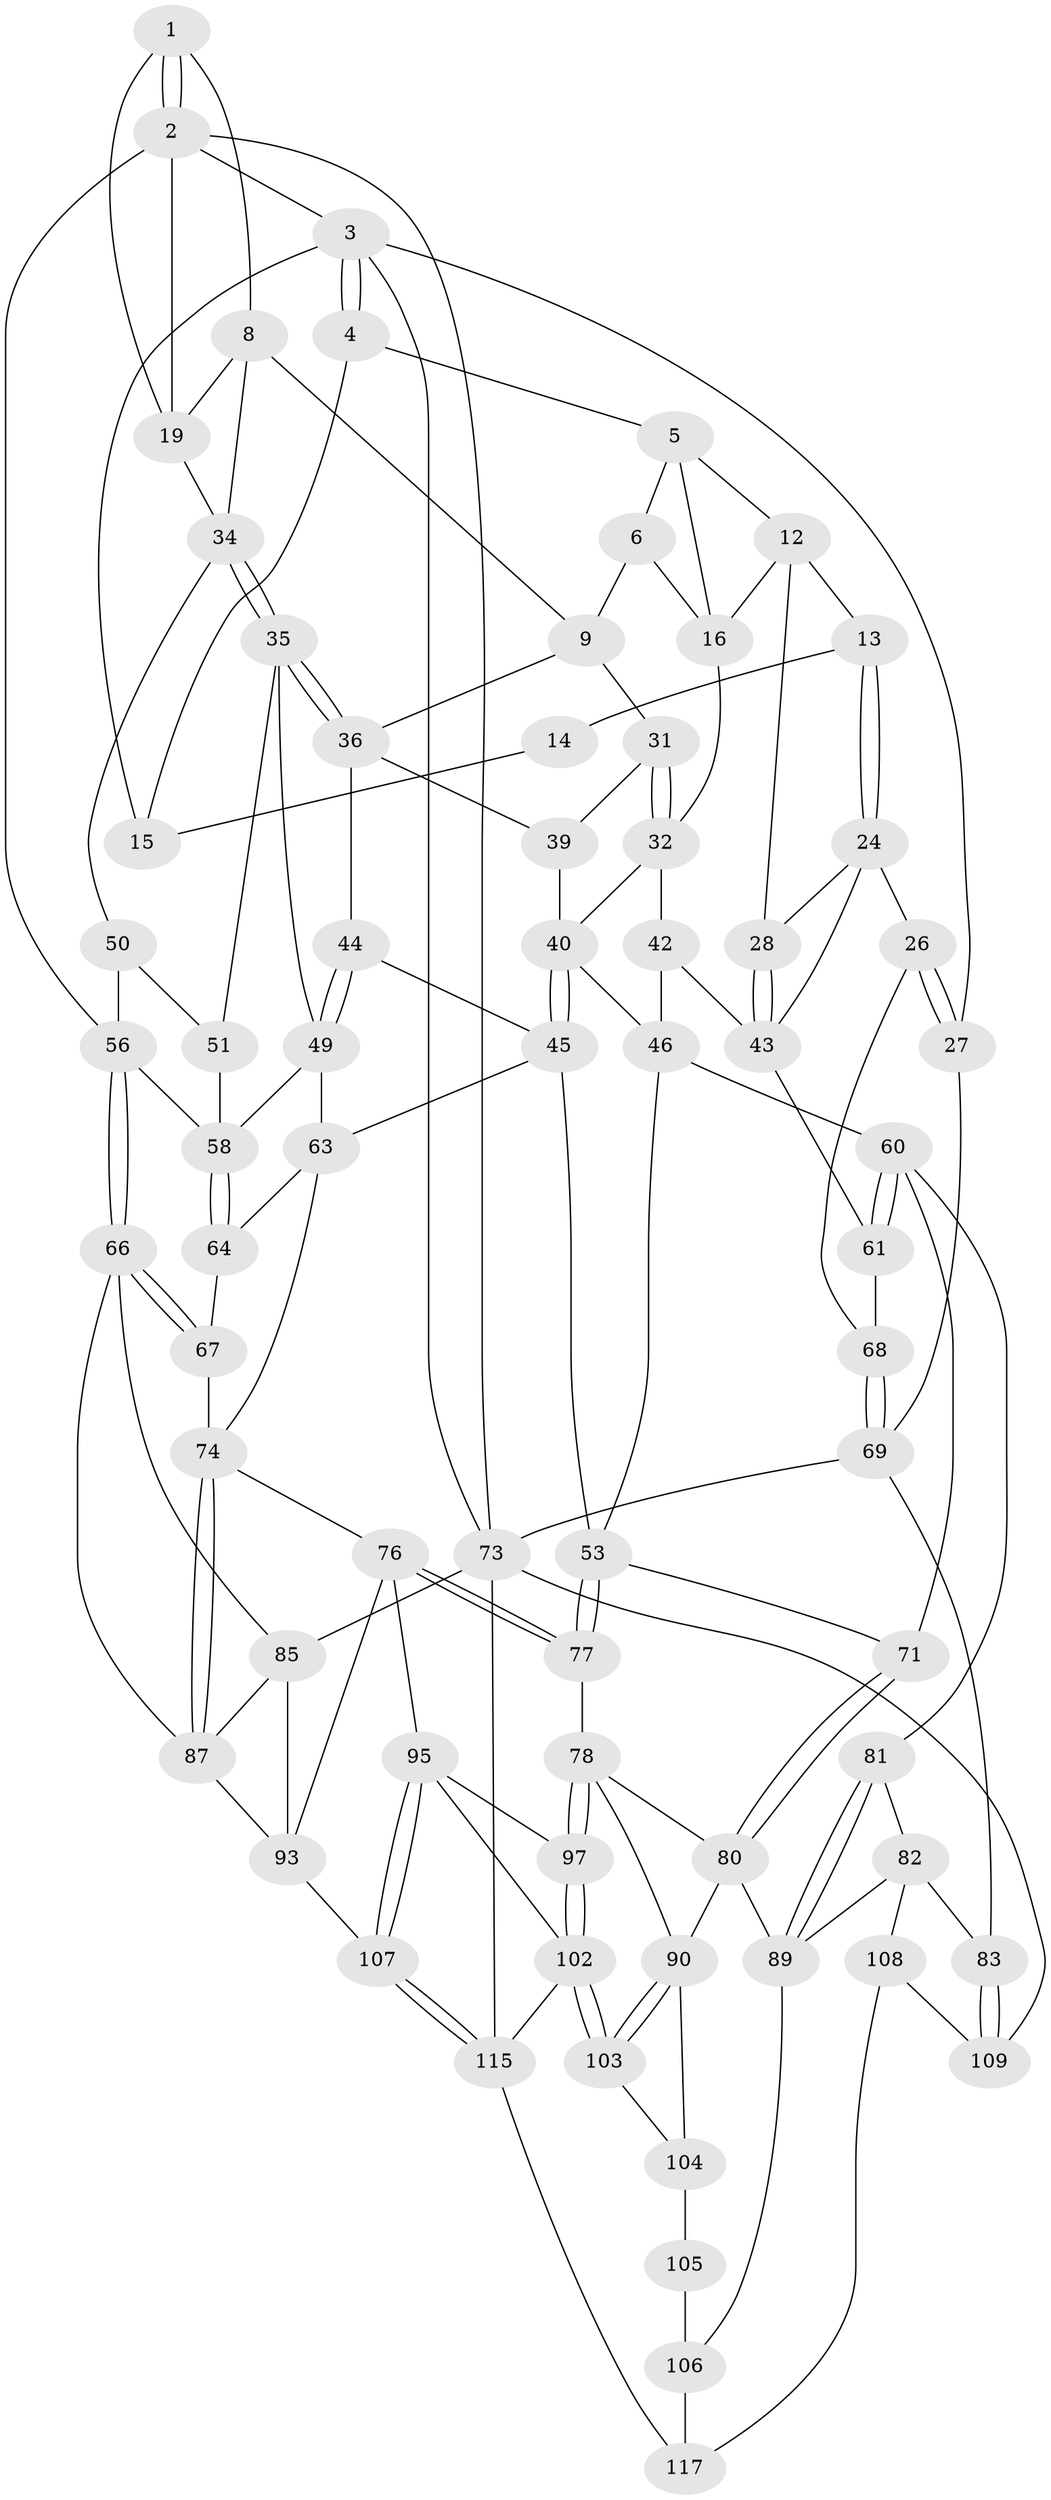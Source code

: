 // Generated by graph-tools (version 1.1) at 2025/24/03/03/25 07:24:34]
// undirected, 71 vertices, 154 edges
graph export_dot {
graph [start="1"]
  node [color=gray90,style=filled];
  1 [pos="+0.8013838652199601+0",super="+7"];
  2 [pos="+1+0",super="+18"];
  3 [pos="+0+0",super="+22"];
  4 [pos="+0.0696412114753525+0"];
  5 [pos="+0.3906495454546298+0",super="+11"];
  6 [pos="+0.41168336078027523+0",super="+10"];
  8 [pos="+0.738459056452496+0.10903459634603768",super="+29"];
  9 [pos="+0.7021309875553109+0.14259925188703465",super="+30"];
  12 [pos="+0.2195543371105901+0.13953409481124596",super="+23"];
  13 [pos="+0.16148803382724672+0.14721764450855065"];
  14 [pos="+0.1424542084371746+0.12238033999519424"];
  15 [pos="+0.1109804701120469+0.035336238074063685",super="+21"];
  16 [pos="+0.466136223930687+0.19837929775660543",super="+17"];
  19 [pos="+1+0.20741097802137445",super="+20"];
  24 [pos="+0.13054170866696302+0.2687310120338018",super="+25"];
  26 [pos="+0+0.3141200533424553"];
  27 [pos="+0+0.2907100990465402"];
  28 [pos="+0.3040902617639124+0.27994248079223477"];
  31 [pos="+0.5702828471479136+0.2636024300276739"];
  32 [pos="+0.5195272421317946+0.269171622769702",super="+33"];
  34 [pos="+0.8589869552754974+0.260978438245919",super="+37"];
  35 [pos="+0.8233126734347566+0.3176041759788773",super="+48"];
  36 [pos="+0.7097345820388974+0.247868824460398",super="+38"];
  39 [pos="+0.6187546536542616+0.2864529087821881"];
  40 [pos="+0.5854367088976133+0.3298953997771281",super="+41"];
  42 [pos="+0.408987182830894+0.370925561889102"];
  43 [pos="+0.3087159223604183+0.30363376907345063",super="+55"];
  44 [pos="+0.667802540725572+0.36679500740844273"];
  45 [pos="+0.6660157413049529+0.3689818577667966",super="+52"];
  46 [pos="+0.5154982596174197+0.4511409096494508",super="+47"];
  49 [pos="+0.8129406717431017+0.3835973087072866",super="+62"];
  50 [pos="+0.9333233716306225+0.3502367938313987"];
  51 [pos="+0.9165042995115131+0.3619691180393769"];
  53 [pos="+0.5518559127972048+0.49212128366050634",super="+54"];
  56 [pos="+1+0.4233080065913697",super="+57"];
  58 [pos="+0.9590413081471797+0.4347892361256495",super="+59"];
  60 [pos="+0.24035330344351788+0.5263562483057589",super="+72"];
  61 [pos="+0.23220188370285177+0.5112859787406339"];
  63 [pos="+0.8144267494030243+0.5211006269936799",super="+65"];
  64 [pos="+0.952904109957387+0.5487350342411974"];
  66 [pos="+1+0.5581923307686978",super="+86"];
  67 [pos="+0.9728469754718213+0.5524149672159315"];
  68 [pos="+0.0646481949616359+0.4748491768185844"];
  69 [pos="+0+0.6852459064415282",super="+70"];
  71 [pos="+0.43891487671544627+0.600718018539"];
  73 [pos="+0+1",super="+84"];
  74 [pos="+0.9586146017034646+0.6728989764259837",super="+75"];
  76 [pos="+0.7764412125169543+0.674156359240741",super="+94"];
  77 [pos="+0.6937283986713422+0.6588298576577128"];
  78 [pos="+0.5845297377902029+0.7117174999819237",super="+79"];
  80 [pos="+0.4405040576861363+0.6097671393748023",super="+88"];
  81 [pos="+0.21255951812148158+0.5773320486913753"];
  82 [pos="+0.0971140466818368+0.6660484984133487",super="+99"];
  83 [pos="+0+0.6889204821034001"];
  85 [pos="+1+1",super="+100"];
  87 [pos="+1+0.7099534957182954",super="+92"];
  89 [pos="+0.2892656932114153+0.7550167490614711",super="+98"];
  90 [pos="+0.4796829589097256+0.8077773318611176",super="+91"];
  93 [pos="+0.8866893598979544+0.7487953484859988",super="+101"];
  95 [pos="+0.755187499212464+0.800140787700711",super="+96"];
  97 [pos="+0.6265040345411307+0.8240383720566496"];
  102 [pos="+0.5470186270582832+0.903345734367426",super="+114"];
  103 [pos="+0.5239358963203486+0.8793216431044015"];
  104 [pos="+0.3740803918326703+0.8307174823737546",super="+111"];
  105 [pos="+0.3720692728950588+0.8311902621165037",super="+112"];
  106 [pos="+0.33892709516482955+0.8314453355569714",super="+113"];
  107 [pos="+0.8313088147943294+0.8876894919827315"];
  108 [pos="+0.18459106192325994+0.9317930181220496",super="+118"];
  109 [pos="+0.048992718141458905+0.8082982327175089",super="+110"];
  115 [pos="+0.6650578234619288+1",super="+116"];
  117 [pos="+0.34061717446477413+1"];
  1 -- 2;
  1 -- 2;
  1 -- 8;
  1 -- 19;
  2 -- 3;
  2 -- 56;
  2 -- 19;
  2 -- 73;
  3 -- 4;
  3 -- 4;
  3 -- 73;
  3 -- 27;
  3 -- 15;
  4 -- 5;
  4 -- 15;
  5 -- 6;
  5 -- 12;
  5 -- 16;
  6 -- 16;
  6 -- 9;
  8 -- 9;
  8 -- 34;
  8 -- 19;
  9 -- 36;
  9 -- 31;
  12 -- 13;
  12 -- 28;
  12 -- 16;
  13 -- 14;
  13 -- 24;
  13 -- 24;
  14 -- 15 [weight=2];
  16 -- 32;
  19 -- 34;
  24 -- 28;
  24 -- 26;
  24 -- 43;
  26 -- 27;
  26 -- 27;
  26 -- 68;
  27 -- 69;
  28 -- 43;
  28 -- 43;
  31 -- 32;
  31 -- 32;
  31 -- 39;
  32 -- 42;
  32 -- 40;
  34 -- 35;
  34 -- 35;
  34 -- 50;
  35 -- 36;
  35 -- 36;
  35 -- 49;
  35 -- 51;
  36 -- 44;
  36 -- 39;
  39 -- 40;
  40 -- 45;
  40 -- 45;
  40 -- 46;
  42 -- 43;
  42 -- 46;
  43 -- 61;
  44 -- 45;
  44 -- 49;
  44 -- 49;
  45 -- 53;
  45 -- 63;
  46 -- 60;
  46 -- 53;
  49 -- 63;
  49 -- 58;
  50 -- 51;
  50 -- 56;
  51 -- 58;
  53 -- 77;
  53 -- 77;
  53 -- 71;
  56 -- 66;
  56 -- 66;
  56 -- 58;
  58 -- 64;
  58 -- 64;
  60 -- 61;
  60 -- 61;
  60 -- 81;
  60 -- 71;
  61 -- 68;
  63 -- 64;
  63 -- 74;
  64 -- 67;
  66 -- 67;
  66 -- 67;
  66 -- 85;
  66 -- 87;
  67 -- 74;
  68 -- 69;
  68 -- 69;
  69 -- 83;
  69 -- 73;
  71 -- 80;
  71 -- 80;
  73 -- 109;
  73 -- 115;
  73 -- 85;
  74 -- 87;
  74 -- 87;
  74 -- 76;
  76 -- 77;
  76 -- 77;
  76 -- 93;
  76 -- 95;
  77 -- 78;
  78 -- 97;
  78 -- 97;
  78 -- 80;
  78 -- 90;
  80 -- 89;
  80 -- 90;
  81 -- 82;
  81 -- 89;
  81 -- 89;
  82 -- 83;
  82 -- 108;
  82 -- 89;
  83 -- 109;
  83 -- 109;
  85 -- 93;
  85 -- 87;
  87 -- 93;
  89 -- 106;
  90 -- 103;
  90 -- 103;
  90 -- 104;
  93 -- 107;
  95 -- 107;
  95 -- 107;
  95 -- 97;
  95 -- 102;
  97 -- 102;
  97 -- 102;
  102 -- 103;
  102 -- 103;
  102 -- 115;
  103 -- 104;
  104 -- 105 [weight=2];
  105 -- 106 [weight=2];
  106 -- 117;
  107 -- 115;
  107 -- 115;
  108 -- 109 [weight=2];
  108 -- 117;
  115 -- 117;
}
